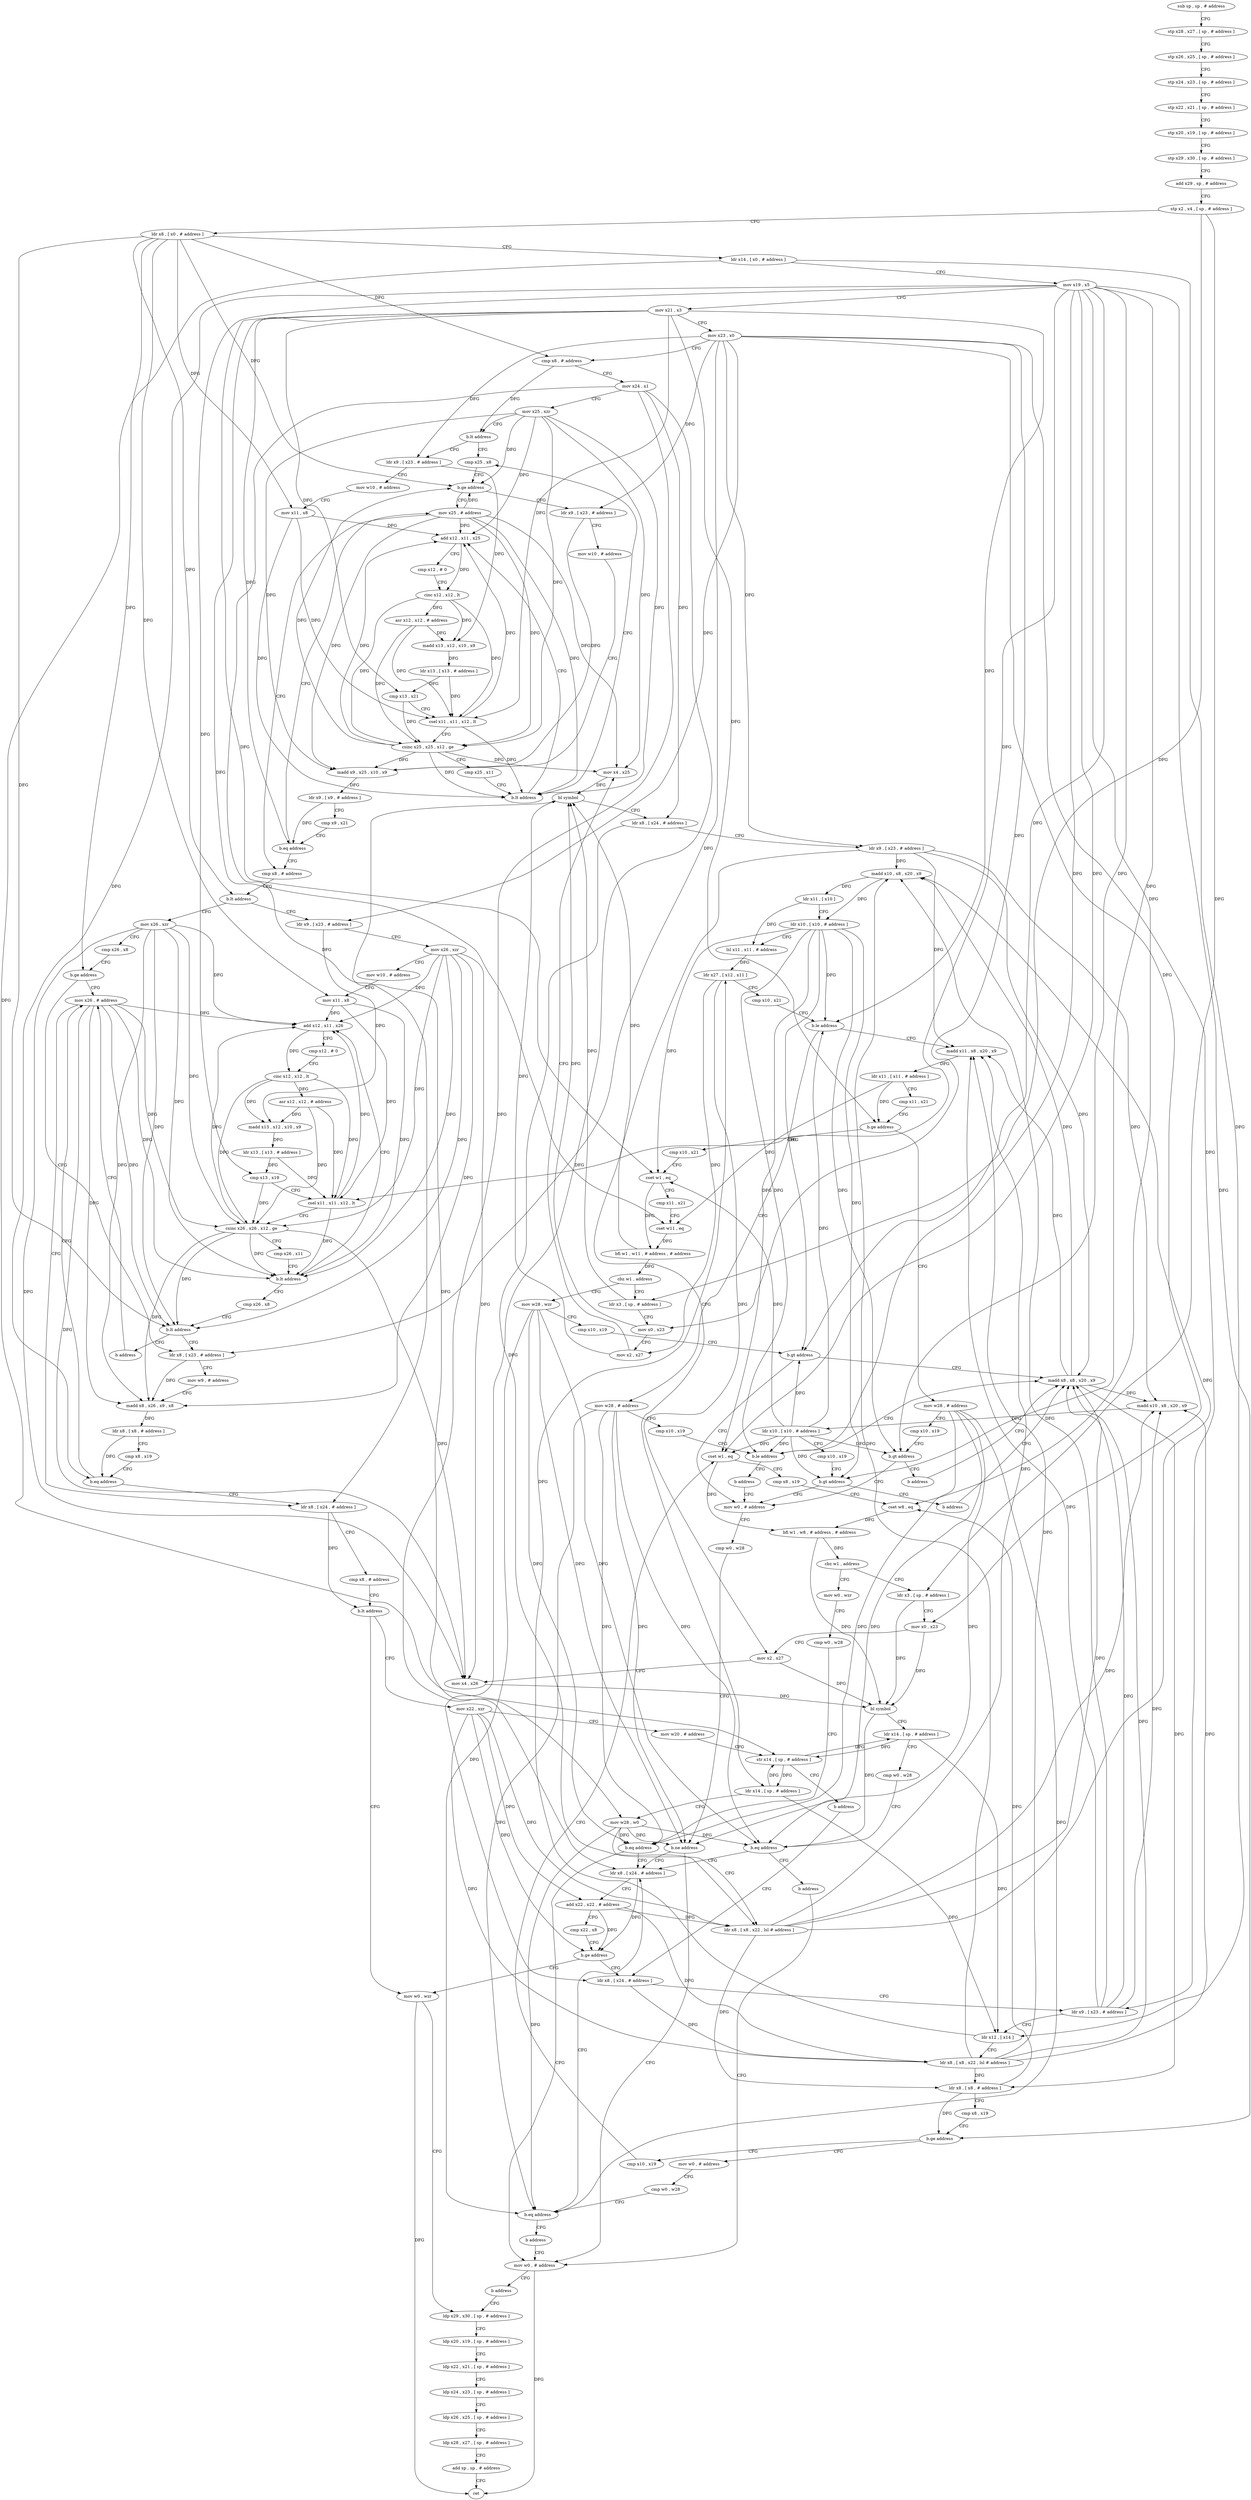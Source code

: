 digraph "func" {
"4376388" [label = "sub sp , sp , # address" ]
"4376392" [label = "stp x28 , x27 , [ sp , # address ]" ]
"4376396" [label = "stp x26 , x25 , [ sp , # address ]" ]
"4376400" [label = "stp x24 , x23 , [ sp , # address ]" ]
"4376404" [label = "stp x22 , x21 , [ sp , # address ]" ]
"4376408" [label = "stp x20 , x19 , [ sp , # address ]" ]
"4376412" [label = "stp x29 , x30 , [ sp , # address ]" ]
"4376416" [label = "add x29 , sp , # address" ]
"4376420" [label = "stp x2 , x4 , [ sp , # address ]" ]
"4376424" [label = "ldr x8 , [ x0 , # address ]" ]
"4376428" [label = "ldr x14 , [ x0 , # address ]" ]
"4376432" [label = "mov x19 , x5" ]
"4376436" [label = "mov x21 , x3" ]
"4376440" [label = "mov x23 , x0" ]
"4376444" [label = "cmp x8 , # address" ]
"4376448" [label = "mov x24 , x1" ]
"4376452" [label = "mov x25 , xzr" ]
"4376456" [label = "b.lt address" ]
"4376516" [label = "cmp x25 , x8" ]
"4376460" [label = "ldr x9 , [ x23 , # address ]" ]
"4376520" [label = "b.ge address" ]
"4376548" [label = "mov x25 , # address" ]
"4376524" [label = "ldr x9 , [ x23 , # address ]" ]
"4376464" [label = "mov w10 , # address" ]
"4376468" [label = "mov x11 , x8" ]
"4376472" [label = "add x12 , x11 , x25" ]
"4376552" [label = "cmp x8 , # address" ]
"4376528" [label = "mov w10 , # address" ]
"4376532" [label = "madd x9 , x25 , x10 , x9" ]
"4376536" [label = "ldr x9 , [ x9 , # address ]" ]
"4376540" [label = "cmp x9 , x21" ]
"4376544" [label = "b.eq address" ]
"4376476" [label = "cmp x12 , # 0" ]
"4376480" [label = "cinc x12 , x12 , lt" ]
"4376484" [label = "asr x12 , x12 , # address" ]
"4376488" [label = "madd x13 , x12 , x10 , x9" ]
"4376492" [label = "ldr x13 , [ x13 , # address ]" ]
"4376496" [label = "cmp x13 , x21" ]
"4376500" [label = "csel x11 , x11 , x12 , lt" ]
"4376504" [label = "csinc x25 , x25 , x12 , ge" ]
"4376508" [label = "cmp x25 , x11" ]
"4376512" [label = "b.lt address" ]
"4376632" [label = "mov x26 , xzr" ]
"4376636" [label = "cmp x26 , x8" ]
"4376640" [label = "b.ge address" ]
"4376668" [label = "mov x26 , # address" ]
"4376644" [label = "ldr x8 , [ x23 , # address ]" ]
"4376560" [label = "ldr x9 , [ x23 , # address ]" ]
"4376564" [label = "mov x26 , xzr" ]
"4376568" [label = "mov w10 , # address" ]
"4376572" [label = "mov x11 , x8" ]
"4376576" [label = "add x12 , x11 , x26" ]
"4376556" [label = "b.lt address" ]
"4376672" [label = "ldr x8 , [ x24 , # address ]" ]
"4376648" [label = "mov w9 , # address" ]
"4376652" [label = "madd x8 , x26 , x9 , x8" ]
"4376656" [label = "ldr x8 , [ x8 , # address ]" ]
"4376660" [label = "cmp x8 , x19" ]
"4376664" [label = "b.eq address" ]
"4376580" [label = "cmp x12 , # 0" ]
"4376584" [label = "cinc x12 , x12 , lt" ]
"4376588" [label = "asr x12 , x12 , # address" ]
"4376592" [label = "madd x13 , x12 , x10 , x9" ]
"4376596" [label = "ldr x13 , [ x13 , # address ]" ]
"4376600" [label = "cmp x13 , x19" ]
"4376604" [label = "csel x11 , x11 , x12 , lt" ]
"4376608" [label = "csinc x26 , x26 , x12 , ge" ]
"4376612" [label = "cmp x26 , x11" ]
"4376616" [label = "b.lt address" ]
"4376620" [label = "cmp x26 , x8" ]
"4376624" [label = "b.lt address" ]
"4376628" [label = "b address" ]
"4377028" [label = "mov w0 , wzr" ]
"4377032" [label = "ldp x29 , x30 , [ sp , # address ]" ]
"4376684" [label = "mov x22 , xzr" ]
"4376688" [label = "mov w20 , # address" ]
"4376692" [label = "str x14 , [ sp , # address ]" ]
"4376696" [label = "b address" ]
"4376728" [label = "ldr x8 , [ x24 , # address ]" ]
"4376676" [label = "cmp x8 , # address" ]
"4376680" [label = "b.lt address" ]
"4376732" [label = "ldr x9 , [ x23 , # address ]" ]
"4376736" [label = "ldr x12 , [ x14 ]" ]
"4376740" [label = "ldr x8 , [ x8 , x22 , lsl # address ]" ]
"4376744" [label = "madd x10 , x8 , x20 , x9" ]
"4376748" [label = "ldr x11 , [ x10 ]" ]
"4376752" [label = "ldr x10 , [ x10 , # address ]" ]
"4376756" [label = "lsl x11 , x11 , # address" ]
"4376760" [label = "ldr x27 , [ x12 , x11 ]" ]
"4376764" [label = "cmp x10 , x21" ]
"4376768" [label = "b.le address" ]
"4376788" [label = "madd x11 , x8 , x20 , x9" ]
"4376772" [label = "mov w28 , # address" ]
"4376792" [label = "ldr x11 , [ x11 , # address ]" ]
"4376796" [label = "cmp x11 , x21" ]
"4376800" [label = "b.ge address" ]
"4376820" [label = "cmp x10 , x21" ]
"4376804" [label = "mov w28 , # address" ]
"4376776" [label = "cmp x10 , x19" ]
"4376780" [label = "b.le address" ]
"4376916" [label = "madd x8 , x8 , x20 , x9" ]
"4376784" [label = "b address" ]
"4376824" [label = "cset w1 , eq" ]
"4376828" [label = "cmp x11 , x21" ]
"4376832" [label = "cset w11 , eq" ]
"4376836" [label = "bfi w1 , w11 , # address , # address" ]
"4376840" [label = "cbz w1 , address" ]
"4376904" [label = "mov w28 , wzr" ]
"4376844" [label = "ldr x3 , [ sp , # address ]" ]
"4376808" [label = "cmp x10 , x19" ]
"4376812" [label = "b.gt address" ]
"4376700" [label = "mov w0 , # address" ]
"4376816" [label = "b address" ]
"4376920" [label = "ldr x8 , [ x8 , # address ]" ]
"4376924" [label = "cmp x8 , x19" ]
"4376928" [label = "b.ge address" ]
"4376948" [label = "cmp x10 , x19" ]
"4376932" [label = "mov w0 , # address" ]
"4376908" [label = "cmp x10 , x19" ]
"4376912" [label = "b.gt address" ]
"4376848" [label = "mov x0 , x23" ]
"4376852" [label = "mov x2 , x27" ]
"4376856" [label = "mov x4 , x25" ]
"4376860" [label = "bl symbol" ]
"4376864" [label = "ldr x8 , [ x24 , # address ]" ]
"4376868" [label = "ldr x9 , [ x23 , # address ]" ]
"4376872" [label = "ldr x14 , [ sp , # address ]" ]
"4376876" [label = "mov w28 , w0" ]
"4376880" [label = "ldr x8 , [ x8 , x22 , lsl # address ]" ]
"4376884" [label = "madd x10 , x8 , x20 , x9" ]
"4376888" [label = "ldr x10 , [ x10 , # address ]" ]
"4376892" [label = "cmp x10 , x19" ]
"4376896" [label = "b.gt address" ]
"4376900" [label = "b address" ]
"4376704" [label = "cmp w0 , w28" ]
"4376708" [label = "b.ne address" ]
"4377020" [label = "mov w0 , # address" ]
"4376712" [label = "ldr x8 , [ x24 , # address ]" ]
"4376952" [label = "cset w1 , eq" ]
"4376956" [label = "cmp x8 , x19" ]
"4376960" [label = "cset w8 , eq" ]
"4376964" [label = "bfi w1 , w8 , # address , # address" ]
"4376968" [label = "cbz w1 , address" ]
"4377008" [label = "mov w0 , wzr" ]
"4376972" [label = "ldr x3 , [ sp , # address ]" ]
"4376936" [label = "cmp w0 , w28" ]
"4376940" [label = "b.eq address" ]
"4376944" [label = "b address" ]
"4377024" [label = "b address" ]
"4376716" [label = "add x22 , x22 , # address" ]
"4376720" [label = "cmp x22 , x8" ]
"4376724" [label = "b.ge address" ]
"4377012" [label = "cmp w0 , w28" ]
"4377016" [label = "b.eq address" ]
"4376976" [label = "mov x0 , x23" ]
"4376980" [label = "mov x2 , x27" ]
"4376984" [label = "mov x4 , x26" ]
"4376988" [label = "bl symbol" ]
"4376992" [label = "ldr x14 , [ sp , # address ]" ]
"4376996" [label = "cmp w0 , w28" ]
"4377000" [label = "b.eq address" ]
"4377004" [label = "b address" ]
"4377036" [label = "ldp x20 , x19 , [ sp , # address ]" ]
"4377040" [label = "ldp x22 , x21 , [ sp , # address ]" ]
"4377044" [label = "ldp x24 , x23 , [ sp , # address ]" ]
"4377048" [label = "ldp x26 , x25 , [ sp , # address ]" ]
"4377052" [label = "ldp x28 , x27 , [ sp , # address ]" ]
"4377056" [label = "add sp , sp , # address" ]
"4377060" [label = "ret" ]
"4376388" -> "4376392" [ label = "CFG" ]
"4376392" -> "4376396" [ label = "CFG" ]
"4376396" -> "4376400" [ label = "CFG" ]
"4376400" -> "4376404" [ label = "CFG" ]
"4376404" -> "4376408" [ label = "CFG" ]
"4376408" -> "4376412" [ label = "CFG" ]
"4376412" -> "4376416" [ label = "CFG" ]
"4376416" -> "4376420" [ label = "CFG" ]
"4376420" -> "4376424" [ label = "CFG" ]
"4376420" -> "4376844" [ label = "DFG" ]
"4376420" -> "4376972" [ label = "DFG" ]
"4376424" -> "4376428" [ label = "CFG" ]
"4376424" -> "4376444" [ label = "DFG" ]
"4376424" -> "4376520" [ label = "DFG" ]
"4376424" -> "4376468" [ label = "DFG" ]
"4376424" -> "4376556" [ label = "DFG" ]
"4376424" -> "4376640" [ label = "DFG" ]
"4376424" -> "4376572" [ label = "DFG" ]
"4376424" -> "4376624" [ label = "DFG" ]
"4376428" -> "4376432" [ label = "CFG" ]
"4376428" -> "4376692" [ label = "DFG" ]
"4376428" -> "4376736" [ label = "DFG" ]
"4376432" -> "4376436" [ label = "CFG" ]
"4376432" -> "4376664" [ label = "DFG" ]
"4376432" -> "4376600" [ label = "DFG" ]
"4376432" -> "4376604" [ label = "DFG" ]
"4376432" -> "4376780" [ label = "DFG" ]
"4376432" -> "4376812" [ label = "DFG" ]
"4376432" -> "4376928" [ label = "DFG" ]
"4376432" -> "4376952" [ label = "DFG" ]
"4376432" -> "4376960" [ label = "DFG" ]
"4376432" -> "4376912" [ label = "DFG" ]
"4376432" -> "4376896" [ label = "DFG" ]
"4376436" -> "4376440" [ label = "CFG" ]
"4376436" -> "4376544" [ label = "DFG" ]
"4376436" -> "4376496" [ label = "DFG" ]
"4376436" -> "4376500" [ label = "DFG" ]
"4376436" -> "4376768" [ label = "DFG" ]
"4376436" -> "4376800" [ label = "DFG" ]
"4376436" -> "4376824" [ label = "DFG" ]
"4376436" -> "4376832" [ label = "DFG" ]
"4376440" -> "4376444" [ label = "CFG" ]
"4376440" -> "4376460" [ label = "DFG" ]
"4376440" -> "4376524" [ label = "DFG" ]
"4376440" -> "4376560" [ label = "DFG" ]
"4376440" -> "4376644" [ label = "DFG" ]
"4376440" -> "4376732" [ label = "DFG" ]
"4376440" -> "4376848" [ label = "DFG" ]
"4376440" -> "4376868" [ label = "DFG" ]
"4376440" -> "4376976" [ label = "DFG" ]
"4376444" -> "4376448" [ label = "CFG" ]
"4376444" -> "4376456" [ label = "DFG" ]
"4376448" -> "4376452" [ label = "CFG" ]
"4376448" -> "4376672" [ label = "DFG" ]
"4376448" -> "4376728" [ label = "DFG" ]
"4376448" -> "4376712" [ label = "DFG" ]
"4376448" -> "4376864" [ label = "DFG" ]
"4376452" -> "4376456" [ label = "CFG" ]
"4376452" -> "4376520" [ label = "DFG" ]
"4376452" -> "4376532" [ label = "DFG" ]
"4376452" -> "4376472" [ label = "DFG" ]
"4376452" -> "4376504" [ label = "DFG" ]
"4376452" -> "4376512" [ label = "DFG" ]
"4376452" -> "4376856" [ label = "DFG" ]
"4376456" -> "4376516" [ label = "CFG" ]
"4376456" -> "4376460" [ label = "CFG" ]
"4376516" -> "4376520" [ label = "CFG" ]
"4376460" -> "4376464" [ label = "CFG" ]
"4376460" -> "4376488" [ label = "DFG" ]
"4376520" -> "4376548" [ label = "CFG" ]
"4376520" -> "4376524" [ label = "CFG" ]
"4376548" -> "4376552" [ label = "CFG" ]
"4376548" -> "4376520" [ label = "DFG" ]
"4376548" -> "4376532" [ label = "DFG" ]
"4376548" -> "4376472" [ label = "DFG" ]
"4376548" -> "4376504" [ label = "DFG" ]
"4376548" -> "4376512" [ label = "DFG" ]
"4376548" -> "4376856" [ label = "DFG" ]
"4376524" -> "4376528" [ label = "CFG" ]
"4376524" -> "4376532" [ label = "DFG" ]
"4376464" -> "4376468" [ label = "CFG" ]
"4376468" -> "4376472" [ label = "DFG" ]
"4376468" -> "4376500" [ label = "DFG" ]
"4376468" -> "4376512" [ label = "DFG" ]
"4376472" -> "4376476" [ label = "CFG" ]
"4376472" -> "4376480" [ label = "DFG" ]
"4376552" -> "4376556" [ label = "CFG" ]
"4376528" -> "4376532" [ label = "CFG" ]
"4376532" -> "4376536" [ label = "DFG" ]
"4376536" -> "4376540" [ label = "CFG" ]
"4376536" -> "4376544" [ label = "DFG" ]
"4376540" -> "4376544" [ label = "CFG" ]
"4376544" -> "4376552" [ label = "CFG" ]
"4376544" -> "4376548" [ label = "CFG" ]
"4376476" -> "4376480" [ label = "CFG" ]
"4376480" -> "4376484" [ label = "DFG" ]
"4376480" -> "4376488" [ label = "DFG" ]
"4376480" -> "4376500" [ label = "DFG" ]
"4376480" -> "4376504" [ label = "DFG" ]
"4376484" -> "4376488" [ label = "DFG" ]
"4376484" -> "4376500" [ label = "DFG" ]
"4376484" -> "4376504" [ label = "DFG" ]
"4376488" -> "4376492" [ label = "DFG" ]
"4376492" -> "4376496" [ label = "DFG" ]
"4376492" -> "4376500" [ label = "DFG" ]
"4376496" -> "4376500" [ label = "CFG" ]
"4376496" -> "4376504" [ label = "DFG" ]
"4376500" -> "4376504" [ label = "CFG" ]
"4376500" -> "4376472" [ label = "DFG" ]
"4376500" -> "4376512" [ label = "DFG" ]
"4376504" -> "4376508" [ label = "CFG" ]
"4376504" -> "4376532" [ label = "DFG" ]
"4376504" -> "4376472" [ label = "DFG" ]
"4376504" -> "4376520" [ label = "DFG" ]
"4376504" -> "4376512" [ label = "DFG" ]
"4376504" -> "4376856" [ label = "DFG" ]
"4376508" -> "4376512" [ label = "CFG" ]
"4376512" -> "4376472" [ label = "CFG" ]
"4376512" -> "4376516" [ label = "CFG" ]
"4376632" -> "4376636" [ label = "CFG" ]
"4376632" -> "4376652" [ label = "DFG" ]
"4376632" -> "4376576" [ label = "DFG" ]
"4376632" -> "4376608" [ label = "DFG" ]
"4376632" -> "4376616" [ label = "DFG" ]
"4376632" -> "4376624" [ label = "DFG" ]
"4376632" -> "4376984" [ label = "DFG" ]
"4376636" -> "4376640" [ label = "CFG" ]
"4376640" -> "4376668" [ label = "CFG" ]
"4376640" -> "4376644" [ label = "CFG" ]
"4376668" -> "4376672" [ label = "CFG" ]
"4376668" -> "4376652" [ label = "DFG" ]
"4376668" -> "4376576" [ label = "DFG" ]
"4376668" -> "4376608" [ label = "DFG" ]
"4376668" -> "4376616" [ label = "DFG" ]
"4376668" -> "4376624" [ label = "DFG" ]
"4376668" -> "4376984" [ label = "DFG" ]
"4376644" -> "4376648" [ label = "CFG" ]
"4376644" -> "4376652" [ label = "DFG" ]
"4376560" -> "4376564" [ label = "CFG" ]
"4376560" -> "4376592" [ label = "DFG" ]
"4376564" -> "4376568" [ label = "CFG" ]
"4376564" -> "4376652" [ label = "DFG" ]
"4376564" -> "4376576" [ label = "DFG" ]
"4376564" -> "4376608" [ label = "DFG" ]
"4376564" -> "4376616" [ label = "DFG" ]
"4376564" -> "4376624" [ label = "DFG" ]
"4376564" -> "4376984" [ label = "DFG" ]
"4376568" -> "4376572" [ label = "CFG" ]
"4376572" -> "4376576" [ label = "DFG" ]
"4376572" -> "4376604" [ label = "DFG" ]
"4376572" -> "4376616" [ label = "DFG" ]
"4376576" -> "4376580" [ label = "CFG" ]
"4376576" -> "4376584" [ label = "DFG" ]
"4376556" -> "4376632" [ label = "CFG" ]
"4376556" -> "4376560" [ label = "CFG" ]
"4376672" -> "4376676" [ label = "CFG" ]
"4376672" -> "4376680" [ label = "DFG" ]
"4376648" -> "4376652" [ label = "CFG" ]
"4376652" -> "4376656" [ label = "DFG" ]
"4376656" -> "4376660" [ label = "CFG" ]
"4376656" -> "4376664" [ label = "DFG" ]
"4376660" -> "4376664" [ label = "CFG" ]
"4376664" -> "4376672" [ label = "CFG" ]
"4376664" -> "4376668" [ label = "CFG" ]
"4376580" -> "4376584" [ label = "CFG" ]
"4376584" -> "4376588" [ label = "DFG" ]
"4376584" -> "4376592" [ label = "DFG" ]
"4376584" -> "4376604" [ label = "DFG" ]
"4376584" -> "4376608" [ label = "DFG" ]
"4376588" -> "4376592" [ label = "DFG" ]
"4376588" -> "4376604" [ label = "DFG" ]
"4376588" -> "4376608" [ label = "DFG" ]
"4376592" -> "4376596" [ label = "DFG" ]
"4376596" -> "4376600" [ label = "DFG" ]
"4376596" -> "4376604" [ label = "DFG" ]
"4376600" -> "4376604" [ label = "CFG" ]
"4376600" -> "4376608" [ label = "DFG" ]
"4376604" -> "4376608" [ label = "CFG" ]
"4376604" -> "4376576" [ label = "DFG" ]
"4376604" -> "4376616" [ label = "DFG" ]
"4376608" -> "4376612" [ label = "CFG" ]
"4376608" -> "4376652" [ label = "DFG" ]
"4376608" -> "4376576" [ label = "DFG" ]
"4376608" -> "4376616" [ label = "DFG" ]
"4376608" -> "4376624" [ label = "DFG" ]
"4376608" -> "4376984" [ label = "DFG" ]
"4376612" -> "4376616" [ label = "CFG" ]
"4376616" -> "4376576" [ label = "CFG" ]
"4376616" -> "4376620" [ label = "CFG" ]
"4376620" -> "4376624" [ label = "CFG" ]
"4376624" -> "4376644" [ label = "CFG" ]
"4376624" -> "4376628" [ label = "CFG" ]
"4376628" -> "4376668" [ label = "CFG" ]
"4377028" -> "4377032" [ label = "CFG" ]
"4377028" -> "4377060" [ label = "DFG" ]
"4377032" -> "4377036" [ label = "CFG" ]
"4376684" -> "4376688" [ label = "CFG" ]
"4376684" -> "4376740" [ label = "DFG" ]
"4376684" -> "4376716" [ label = "DFG" ]
"4376684" -> "4376724" [ label = "DFG" ]
"4376684" -> "4376880" [ label = "DFG" ]
"4376688" -> "4376692" [ label = "CFG" ]
"4376692" -> "4376696" [ label = "CFG" ]
"4376692" -> "4376872" [ label = "DFG" ]
"4376692" -> "4376992" [ label = "DFG" ]
"4376696" -> "4376728" [ label = "CFG" ]
"4376728" -> "4376732" [ label = "CFG" ]
"4376728" -> "4376740" [ label = "DFG" ]
"4376676" -> "4376680" [ label = "CFG" ]
"4376680" -> "4377028" [ label = "CFG" ]
"4376680" -> "4376684" [ label = "CFG" ]
"4376732" -> "4376736" [ label = "CFG" ]
"4376732" -> "4376744" [ label = "DFG" ]
"4376732" -> "4376788" [ label = "DFG" ]
"4376732" -> "4376916" [ label = "DFG" ]
"4376732" -> "4376884" [ label = "DFG" ]
"4376736" -> "4376740" [ label = "CFG" ]
"4376736" -> "4376760" [ label = "DFG" ]
"4376740" -> "4376744" [ label = "DFG" ]
"4376740" -> "4376788" [ label = "DFG" ]
"4376740" -> "4376916" [ label = "DFG" ]
"4376740" -> "4376920" [ label = "DFG" ]
"4376740" -> "4376884" [ label = "DFG" ]
"4376744" -> "4376748" [ label = "DFG" ]
"4376744" -> "4376752" [ label = "DFG" ]
"4376748" -> "4376752" [ label = "CFG" ]
"4376748" -> "4376756" [ label = "DFG" ]
"4376752" -> "4376756" [ label = "CFG" ]
"4376752" -> "4376768" [ label = "DFG" ]
"4376752" -> "4376780" [ label = "DFG" ]
"4376752" -> "4376824" [ label = "DFG" ]
"4376752" -> "4376812" [ label = "DFG" ]
"4376752" -> "4376952" [ label = "DFG" ]
"4376752" -> "4376912" [ label = "DFG" ]
"4376752" -> "4376896" [ label = "DFG" ]
"4376756" -> "4376760" [ label = "DFG" ]
"4376760" -> "4376764" [ label = "CFG" ]
"4376760" -> "4376852" [ label = "DFG" ]
"4376760" -> "4376980" [ label = "DFG" ]
"4376764" -> "4376768" [ label = "CFG" ]
"4376768" -> "4376788" [ label = "CFG" ]
"4376768" -> "4376772" [ label = "CFG" ]
"4376788" -> "4376792" [ label = "DFG" ]
"4376772" -> "4376776" [ label = "CFG" ]
"4376772" -> "4376708" [ label = "DFG" ]
"4376772" -> "4376940" [ label = "DFG" ]
"4376772" -> "4377016" [ label = "DFG" ]
"4376772" -> "4377000" [ label = "DFG" ]
"4376792" -> "4376796" [ label = "CFG" ]
"4376792" -> "4376800" [ label = "DFG" ]
"4376792" -> "4376832" [ label = "DFG" ]
"4376796" -> "4376800" [ label = "CFG" ]
"4376800" -> "4376820" [ label = "CFG" ]
"4376800" -> "4376804" [ label = "CFG" ]
"4376820" -> "4376824" [ label = "CFG" ]
"4376804" -> "4376808" [ label = "CFG" ]
"4376804" -> "4376708" [ label = "DFG" ]
"4376804" -> "4376940" [ label = "DFG" ]
"4376804" -> "4377016" [ label = "DFG" ]
"4376804" -> "4377000" [ label = "DFG" ]
"4376776" -> "4376780" [ label = "CFG" ]
"4376780" -> "4376916" [ label = "CFG" ]
"4376780" -> "4376784" [ label = "CFG" ]
"4376916" -> "4376920" [ label = "DFG" ]
"4376916" -> "4376744" [ label = "DFG" ]
"4376916" -> "4376788" [ label = "DFG" ]
"4376916" -> "4376884" [ label = "DFG" ]
"4376784" -> "4376700" [ label = "CFG" ]
"4376824" -> "4376828" [ label = "CFG" ]
"4376824" -> "4376836" [ label = "DFG" ]
"4376828" -> "4376832" [ label = "CFG" ]
"4376832" -> "4376836" [ label = "DFG" ]
"4376836" -> "4376840" [ label = "DFG" ]
"4376836" -> "4376860" [ label = "DFG" ]
"4376840" -> "4376904" [ label = "CFG" ]
"4376840" -> "4376844" [ label = "CFG" ]
"4376904" -> "4376908" [ label = "CFG" ]
"4376904" -> "4376708" [ label = "DFG" ]
"4376904" -> "4376940" [ label = "DFG" ]
"4376904" -> "4377016" [ label = "DFG" ]
"4376904" -> "4377000" [ label = "DFG" ]
"4376844" -> "4376848" [ label = "CFG" ]
"4376844" -> "4376860" [ label = "DFG" ]
"4376808" -> "4376812" [ label = "CFG" ]
"4376812" -> "4376700" [ label = "CFG" ]
"4376812" -> "4376816" [ label = "CFG" ]
"4376700" -> "4376704" [ label = "CFG" ]
"4376816" -> "4376916" [ label = "CFG" ]
"4376920" -> "4376924" [ label = "CFG" ]
"4376920" -> "4376928" [ label = "DFG" ]
"4376920" -> "4376960" [ label = "DFG" ]
"4376924" -> "4376928" [ label = "CFG" ]
"4376928" -> "4376948" [ label = "CFG" ]
"4376928" -> "4376932" [ label = "CFG" ]
"4376948" -> "4376952" [ label = "CFG" ]
"4376932" -> "4376936" [ label = "CFG" ]
"4376908" -> "4376912" [ label = "CFG" ]
"4376912" -> "4376700" [ label = "CFG" ]
"4376912" -> "4376916" [ label = "CFG" ]
"4376848" -> "4376852" [ label = "CFG" ]
"4376848" -> "4376860" [ label = "DFG" ]
"4376852" -> "4376856" [ label = "CFG" ]
"4376852" -> "4376860" [ label = "DFG" ]
"4376856" -> "4376860" [ label = "DFG" ]
"4376860" -> "4376864" [ label = "CFG" ]
"4376860" -> "4376876" [ label = "DFG" ]
"4376864" -> "4376868" [ label = "CFG" ]
"4376864" -> "4376880" [ label = "DFG" ]
"4376868" -> "4376872" [ label = "CFG" ]
"4376868" -> "4376744" [ label = "DFG" ]
"4376868" -> "4376788" [ label = "DFG" ]
"4376868" -> "4376916" [ label = "DFG" ]
"4376868" -> "4376884" [ label = "DFG" ]
"4376872" -> "4376876" [ label = "CFG" ]
"4376872" -> "4376692" [ label = "DFG" ]
"4376872" -> "4376736" [ label = "DFG" ]
"4376876" -> "4376880" [ label = "CFG" ]
"4376876" -> "4376708" [ label = "DFG" ]
"4376876" -> "4376940" [ label = "DFG" ]
"4376876" -> "4377016" [ label = "DFG" ]
"4376876" -> "4377000" [ label = "DFG" ]
"4376880" -> "4376884" [ label = "DFG" ]
"4376880" -> "4376744" [ label = "DFG" ]
"4376880" -> "4376788" [ label = "DFG" ]
"4376880" -> "4376916" [ label = "DFG" ]
"4376880" -> "4376920" [ label = "DFG" ]
"4376884" -> "4376888" [ label = "DFG" ]
"4376888" -> "4376892" [ label = "CFG" ]
"4376888" -> "4376768" [ label = "DFG" ]
"4376888" -> "4376780" [ label = "DFG" ]
"4376888" -> "4376824" [ label = "DFG" ]
"4376888" -> "4376812" [ label = "DFG" ]
"4376888" -> "4376952" [ label = "DFG" ]
"4376888" -> "4376912" [ label = "DFG" ]
"4376888" -> "4376896" [ label = "DFG" ]
"4376892" -> "4376896" [ label = "CFG" ]
"4376896" -> "4376700" [ label = "CFG" ]
"4376896" -> "4376900" [ label = "CFG" ]
"4376900" -> "4376916" [ label = "CFG" ]
"4376704" -> "4376708" [ label = "CFG" ]
"4376708" -> "4377020" [ label = "CFG" ]
"4376708" -> "4376712" [ label = "CFG" ]
"4377020" -> "4377024" [ label = "CFG" ]
"4377020" -> "4377060" [ label = "DFG" ]
"4376712" -> "4376716" [ label = "CFG" ]
"4376712" -> "4376724" [ label = "DFG" ]
"4376952" -> "4376956" [ label = "CFG" ]
"4376952" -> "4376964" [ label = "DFG" ]
"4376956" -> "4376960" [ label = "CFG" ]
"4376960" -> "4376964" [ label = "DFG" ]
"4376964" -> "4376968" [ label = "DFG" ]
"4376964" -> "4376988" [ label = "DFG" ]
"4376968" -> "4377008" [ label = "CFG" ]
"4376968" -> "4376972" [ label = "CFG" ]
"4377008" -> "4377012" [ label = "CFG" ]
"4376972" -> "4376976" [ label = "CFG" ]
"4376972" -> "4376988" [ label = "DFG" ]
"4376936" -> "4376940" [ label = "CFG" ]
"4376940" -> "4376712" [ label = "CFG" ]
"4376940" -> "4376944" [ label = "CFG" ]
"4376944" -> "4377020" [ label = "CFG" ]
"4377024" -> "4377032" [ label = "CFG" ]
"4376716" -> "4376720" [ label = "CFG" ]
"4376716" -> "4376740" [ label = "DFG" ]
"4376716" -> "4376724" [ label = "DFG" ]
"4376716" -> "4376880" [ label = "DFG" ]
"4376720" -> "4376724" [ label = "CFG" ]
"4376724" -> "4377028" [ label = "CFG" ]
"4376724" -> "4376728" [ label = "CFG" ]
"4377012" -> "4377016" [ label = "CFG" ]
"4377016" -> "4376712" [ label = "CFG" ]
"4377016" -> "4377020" [ label = "CFG" ]
"4376976" -> "4376980" [ label = "CFG" ]
"4376976" -> "4376988" [ label = "DFG" ]
"4376980" -> "4376984" [ label = "CFG" ]
"4376980" -> "4376988" [ label = "DFG" ]
"4376984" -> "4376988" [ label = "DFG" ]
"4376988" -> "4376992" [ label = "CFG" ]
"4376988" -> "4377000" [ label = "DFG" ]
"4376992" -> "4376996" [ label = "CFG" ]
"4376992" -> "4376692" [ label = "DFG" ]
"4376992" -> "4376736" [ label = "DFG" ]
"4376996" -> "4377000" [ label = "CFG" ]
"4377000" -> "4376712" [ label = "CFG" ]
"4377000" -> "4377004" [ label = "CFG" ]
"4377004" -> "4377020" [ label = "CFG" ]
"4377036" -> "4377040" [ label = "CFG" ]
"4377040" -> "4377044" [ label = "CFG" ]
"4377044" -> "4377048" [ label = "CFG" ]
"4377048" -> "4377052" [ label = "CFG" ]
"4377052" -> "4377056" [ label = "CFG" ]
"4377056" -> "4377060" [ label = "CFG" ]
}
